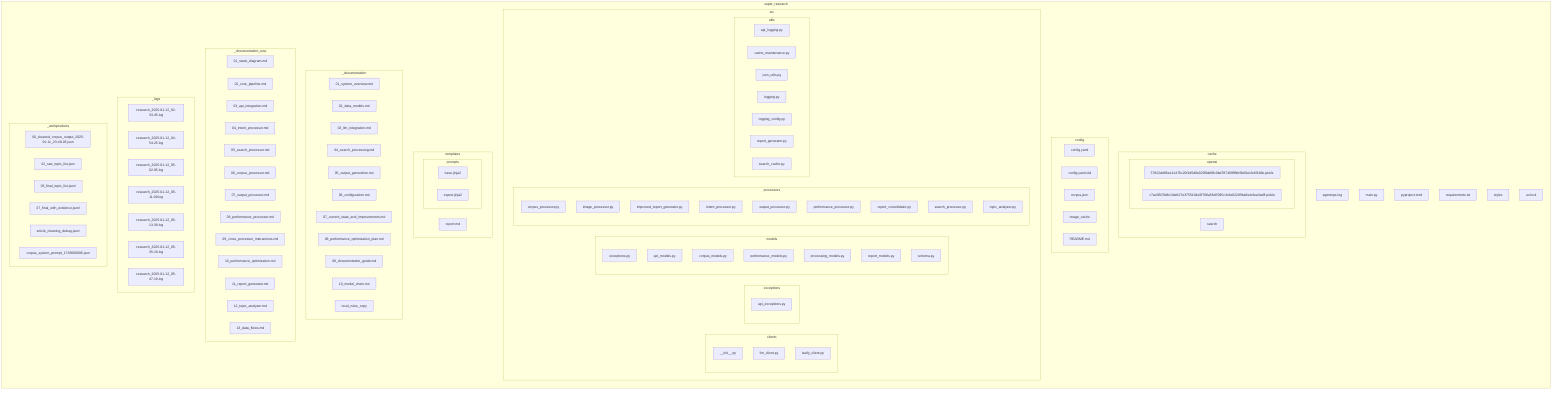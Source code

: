 graph LR
    subgraph super_research
        agentops.log
        subgraph cache
            subgraph openai
                57822dd96e141476c20f1d5d9e0205bbf6fc0bd787409ff0fe5b66a1fc4f346b.pickle
                c7a43507bfb13de627e3755104d2f768a58d7095c3c8a52285be6edcfea3edff.pickle
            end
            search
        end
        subgraph config
            config.yaml
            config.yaml.old
            corpus.json
            image_cache
            README.md
        end
        main.py
        pyproject.toml
        README.md
        requirements.txt
        subgraph src
            __init__.py
             subgraph clients
                llm_client.py
                tavily_client.py
                __init__.py
            end
             subgraph exceptions
                api_exceptions.py
                __init__.py
            end
            exceptions.py
             subgraph models
                api_models.py
                corpus_models.py
                exceptions.py
                performance_models.py
                processing_models.py
                report_models.py
                schema.py
                __init__.py
            end
            subgraph processors
                corpus_processor.py
                image_processor.py
                improved_report_generator.py
                intent_processor.py
                output_processor.py
                performance_processor.py
                report_consolidator.py
                search_processor.py
                topic_analyzer.py
                __init__.py
            end
            subgraph utils
                api_logging.py
                cache_maintenance.py
                json_utils.py
                logging.py
                logging_config.py
                report_generator.py
                search_cache.py
                __init__.py
            end
        end
        styles
        subgraph templates
           subgraph prompts
                base.jinja2
                expert.jinja2
           end
           report.md
        end
        uv.lock
        subgraph _documentation
          01_system_overview.md
          02_data_models.md
          03_llm_integration.md
          04_search_processing.md
          05_output_generation.md
          06_configuration.md
          07_current_state_and_improvements.md
          08_performance_optimization_plan.md
          09_documentation_guide.md
          10_model_chain.md
          local_rules_copy
        end
        subgraph _documentation_new
            01_stack_diagram.md
            02_core_pipeline.md
            03_api_integration.md
            04_intent_processor.md
            05_search_processor.md
            06_corpus_processor.md
            07_output_processor.md
            08_performance_processor.md
            09_cross_processor_interactions.md
            10_performance_optimization.md
            11_report_generator.md
            12_topic_analyzer.md
            13_data_flows.md
        end
        subgraph _logs
           research_2025-01-12_02-33-45.log
           research_2025-01-12_04-54-25.log
           research_2025-01-12_05-02-05.log
           research_2025-01-12_05-11-09.log
           research_2025-01-12_05-13-39.log
           research_2025-01-12_05-35-18.log
           research_2025-01-12_05-47-19.log
        end
        subgraph _workproducts
            00_cleaned_corpus_output_2025-01-11_23-49-26.json
            02_raw_topic_list.json
            06_final_topic_list.jsonl
            07_final_with_evidence.jsonl
            article_cleaning_debug.jsonl
            corpus_system_prompt_1736660906.json
        end
    end